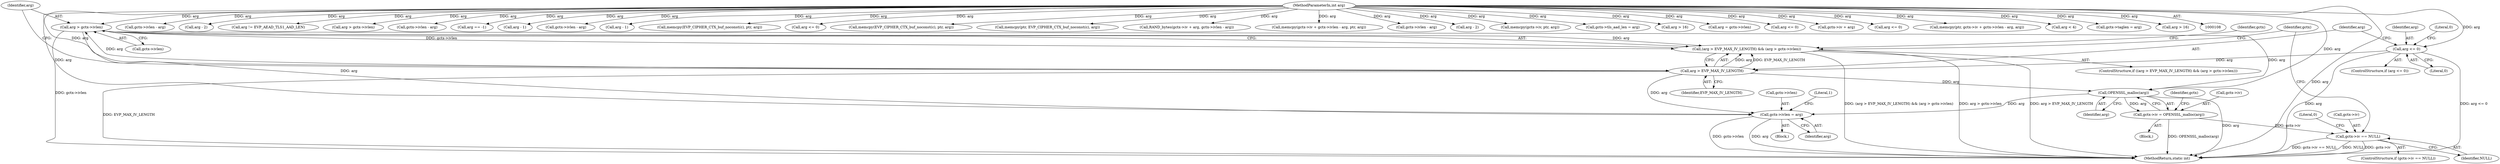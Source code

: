 digraph "0_openssl_00d965474b22b54e4275232bc71ee0c699c5cd21_0@pointer" {
"1000177" [label="(Call,arg > gctx->ivlen)"];
"1000174" [label="(Call,arg > EVP_MAX_IV_LENGTH)"];
"1000167" [label="(Call,arg <= 0)"];
"1000111" [label="(MethodParameterIn,int arg)"];
"1000173" [label="(Call,(arg > EVP_MAX_IV_LENGTH) && (arg > gctx->ivlen))"];
"1000198" [label="(Call,OPENSSL_malloc(arg))"];
"1000194" [label="(Call,gctx->iv = OPENSSL_malloc(arg))"];
"1000201" [label="(Call,gctx->iv == NULL)"];
"1000208" [label="(Call,gctx->ivlen = arg)"];
"1000166" [label="(ControlStructure,if (arg <= 0))"];
"1000324" [label="(Call,gctx->ivlen - arg)"];
"1000507" [label="(Call,arg - 2)"];
"1000198" [label="(Call,OPENSSL_malloc(arg))"];
"1000459" [label="(Call,arg != EVP_AEAD_TLS1_AAD_LEN)"];
"1000370" [label="(Call,arg > gctx->ivlen)"];
"1000111" [label="(MethodParameterIn,int arg)"];
"1000386" [label="(Call,gctx->ivlen - arg)"];
"1000175" [label="(Identifier,arg)"];
"1000201" [label="(Call,gctx->iv == NULL)"];
"1000122" [label="(Block,)"];
"1000177" [label="(Call,arg > gctx->ivlen)"];
"1000176" [label="(Identifier,EVP_MAX_IV_LENGTH)"];
"1000271" [label="(Call,arg == -1)"];
"1000169" [label="(Literal,0)"];
"1000179" [label="(Call,gctx->ivlen)"];
"1000490" [label="(Call,arg - 1)"];
"1000297" [label="(Call,gctx->ivlen - arg)"];
"1000517" [label="(Call,arg - 1)"];
"1000194" [label="(Call,gctx->iv = OPENSSL_malloc(arg))"];
"1000199" [label="(Identifier,arg)"];
"1000203" [label="(Identifier,gctx)"];
"1000209" [label="(Call,gctx->ivlen)"];
"1000214" [label="(Literal,1)"];
"1000229" [label="(Call,memcpy(EVP_CIPHER_CTX_buf_noconst(c), ptr, arg))"];
"1000168" [label="(Identifier,arg)"];
"1000367" [label="(Call,arg <= 0)"];
"1000200" [label="(ControlStructure,if (gctx->iv == NULL))"];
"1000167" [label="(Call,arg <= 0)"];
"1000464" [label="(Call,memcpy(EVP_CIPHER_CTX_buf_noconst(c), ptr, arg))"];
"1000205" [label="(Identifier,NULL)"];
"1000262" [label="(Call,memcpy(ptr, EVP_CIPHER_CTX_buf_noconst(c), arg))"];
"1000318" [label="(Call,RAND_bytes(gctx->iv + arg, gctx->ivlen - arg))"];
"1000174" [label="(Call,arg > EVP_MAX_IV_LENGTH)"];
"1000210" [label="(Identifier,gctx)"];
"1000427" [label="(Call,memcpy(gctx->iv + gctx->ivlen - arg, ptr, arg))"];
"1000614" [label="(MethodReturn,static int)"];
"1000432" [label="(Call,gctx->ivlen - arg)"];
"1000483" [label="(Call,arg - 2)"];
"1000307" [label="(Call,memcpy(gctx->iv, ptr, arg))"];
"1000178" [label="(Identifier,arg)"];
"1000469" [label="(Call,gctx->tls_aad_len = arg)"];
"1000222" [label="(Call,arg > 16)"];
"1000172" [label="(ControlStructure,if ((arg > EVP_MAX_IV_LENGTH) && (arg > gctx->ivlen)))"];
"1000182" [label="(Block,)"];
"1000173" [label="(Call,(arg > EVP_MAX_IV_LENGTH) && (arg > gctx->ivlen))"];
"1000195" [label="(Call,gctx->iv)"];
"1000186" [label="(Identifier,gctx)"];
"1000208" [label="(Call,gctx->ivlen = arg)"];
"1000375" [label="(Call,arg = gctx->ivlen)"];
"1000218" [label="(Call,arg <= 0)"];
"1000212" [label="(Identifier,arg)"];
"1000319" [label="(Call,gctx->iv + arg)"];
"1000244" [label="(Call,arg <= 0)"];
"1000380" [label="(Call,memcpy(ptr, gctx->iv + gctx->ivlen - arg, arg))"];
"1000207" [label="(Literal,0)"];
"1000171" [label="(Literal,0)"];
"1000293" [label="(Call,arg < 4)"];
"1000234" [label="(Call,gctx->taglen = arg)"];
"1000202" [label="(Call,gctx->iv)"];
"1000248" [label="(Call,arg > 16)"];
"1000177" -> "1000173"  [label="AST: "];
"1000177" -> "1000179"  [label="CFG: "];
"1000178" -> "1000177"  [label="AST: "];
"1000179" -> "1000177"  [label="AST: "];
"1000173" -> "1000177"  [label="CFG: "];
"1000177" -> "1000614"  [label="DDG: gctx->ivlen"];
"1000177" -> "1000173"  [label="DDG: arg"];
"1000177" -> "1000173"  [label="DDG: gctx->ivlen"];
"1000174" -> "1000177"  [label="DDG: arg"];
"1000111" -> "1000177"  [label="DDG: arg"];
"1000177" -> "1000198"  [label="DDG: arg"];
"1000177" -> "1000208"  [label="DDG: arg"];
"1000174" -> "1000173"  [label="AST: "];
"1000174" -> "1000176"  [label="CFG: "];
"1000175" -> "1000174"  [label="AST: "];
"1000176" -> "1000174"  [label="AST: "];
"1000178" -> "1000174"  [label="CFG: "];
"1000173" -> "1000174"  [label="CFG: "];
"1000174" -> "1000614"  [label="DDG: EVP_MAX_IV_LENGTH"];
"1000174" -> "1000173"  [label="DDG: arg"];
"1000174" -> "1000173"  [label="DDG: EVP_MAX_IV_LENGTH"];
"1000167" -> "1000174"  [label="DDG: arg"];
"1000111" -> "1000174"  [label="DDG: arg"];
"1000174" -> "1000198"  [label="DDG: arg"];
"1000174" -> "1000208"  [label="DDG: arg"];
"1000167" -> "1000166"  [label="AST: "];
"1000167" -> "1000169"  [label="CFG: "];
"1000168" -> "1000167"  [label="AST: "];
"1000169" -> "1000167"  [label="AST: "];
"1000171" -> "1000167"  [label="CFG: "];
"1000175" -> "1000167"  [label="CFG: "];
"1000167" -> "1000614"  [label="DDG: arg"];
"1000167" -> "1000614"  [label="DDG: arg <= 0"];
"1000111" -> "1000167"  [label="DDG: arg"];
"1000111" -> "1000108"  [label="AST: "];
"1000111" -> "1000614"  [label="DDG: arg"];
"1000111" -> "1000198"  [label="DDG: arg"];
"1000111" -> "1000208"  [label="DDG: arg"];
"1000111" -> "1000218"  [label="DDG: arg"];
"1000111" -> "1000222"  [label="DDG: arg"];
"1000111" -> "1000229"  [label="DDG: arg"];
"1000111" -> "1000234"  [label="DDG: arg"];
"1000111" -> "1000244"  [label="DDG: arg"];
"1000111" -> "1000248"  [label="DDG: arg"];
"1000111" -> "1000262"  [label="DDG: arg"];
"1000111" -> "1000271"  [label="DDG: arg"];
"1000111" -> "1000293"  [label="DDG: arg"];
"1000111" -> "1000297"  [label="DDG: arg"];
"1000111" -> "1000307"  [label="DDG: arg"];
"1000111" -> "1000318"  [label="DDG: arg"];
"1000111" -> "1000319"  [label="DDG: arg"];
"1000111" -> "1000324"  [label="DDG: arg"];
"1000111" -> "1000367"  [label="DDG: arg"];
"1000111" -> "1000370"  [label="DDG: arg"];
"1000111" -> "1000375"  [label="DDG: arg"];
"1000111" -> "1000386"  [label="DDG: arg"];
"1000111" -> "1000380"  [label="DDG: arg"];
"1000111" -> "1000432"  [label="DDG: arg"];
"1000111" -> "1000427"  [label="DDG: arg"];
"1000111" -> "1000459"  [label="DDG: arg"];
"1000111" -> "1000464"  [label="DDG: arg"];
"1000111" -> "1000469"  [label="DDG: arg"];
"1000111" -> "1000483"  [label="DDG: arg"];
"1000111" -> "1000490"  [label="DDG: arg"];
"1000111" -> "1000507"  [label="DDG: arg"];
"1000111" -> "1000517"  [label="DDG: arg"];
"1000173" -> "1000172"  [label="AST: "];
"1000186" -> "1000173"  [label="CFG: "];
"1000210" -> "1000173"  [label="CFG: "];
"1000173" -> "1000614"  [label="DDG: (arg > EVP_MAX_IV_LENGTH) && (arg > gctx->ivlen)"];
"1000173" -> "1000614"  [label="DDG: arg > gctx->ivlen"];
"1000173" -> "1000614"  [label="DDG: arg > EVP_MAX_IV_LENGTH"];
"1000198" -> "1000194"  [label="AST: "];
"1000198" -> "1000199"  [label="CFG: "];
"1000199" -> "1000198"  [label="AST: "];
"1000194" -> "1000198"  [label="CFG: "];
"1000198" -> "1000614"  [label="DDG: arg"];
"1000198" -> "1000194"  [label="DDG: arg"];
"1000198" -> "1000208"  [label="DDG: arg"];
"1000194" -> "1000182"  [label="AST: "];
"1000195" -> "1000194"  [label="AST: "];
"1000203" -> "1000194"  [label="CFG: "];
"1000194" -> "1000614"  [label="DDG: OPENSSL_malloc(arg)"];
"1000194" -> "1000201"  [label="DDG: gctx->iv"];
"1000201" -> "1000200"  [label="AST: "];
"1000201" -> "1000205"  [label="CFG: "];
"1000202" -> "1000201"  [label="AST: "];
"1000205" -> "1000201"  [label="AST: "];
"1000207" -> "1000201"  [label="CFG: "];
"1000210" -> "1000201"  [label="CFG: "];
"1000201" -> "1000614"  [label="DDG: gctx->iv == NULL"];
"1000201" -> "1000614"  [label="DDG: NULL"];
"1000201" -> "1000614"  [label="DDG: gctx->iv"];
"1000208" -> "1000122"  [label="AST: "];
"1000208" -> "1000212"  [label="CFG: "];
"1000209" -> "1000208"  [label="AST: "];
"1000212" -> "1000208"  [label="AST: "];
"1000214" -> "1000208"  [label="CFG: "];
"1000208" -> "1000614"  [label="DDG: gctx->ivlen"];
"1000208" -> "1000614"  [label="DDG: arg"];
}
